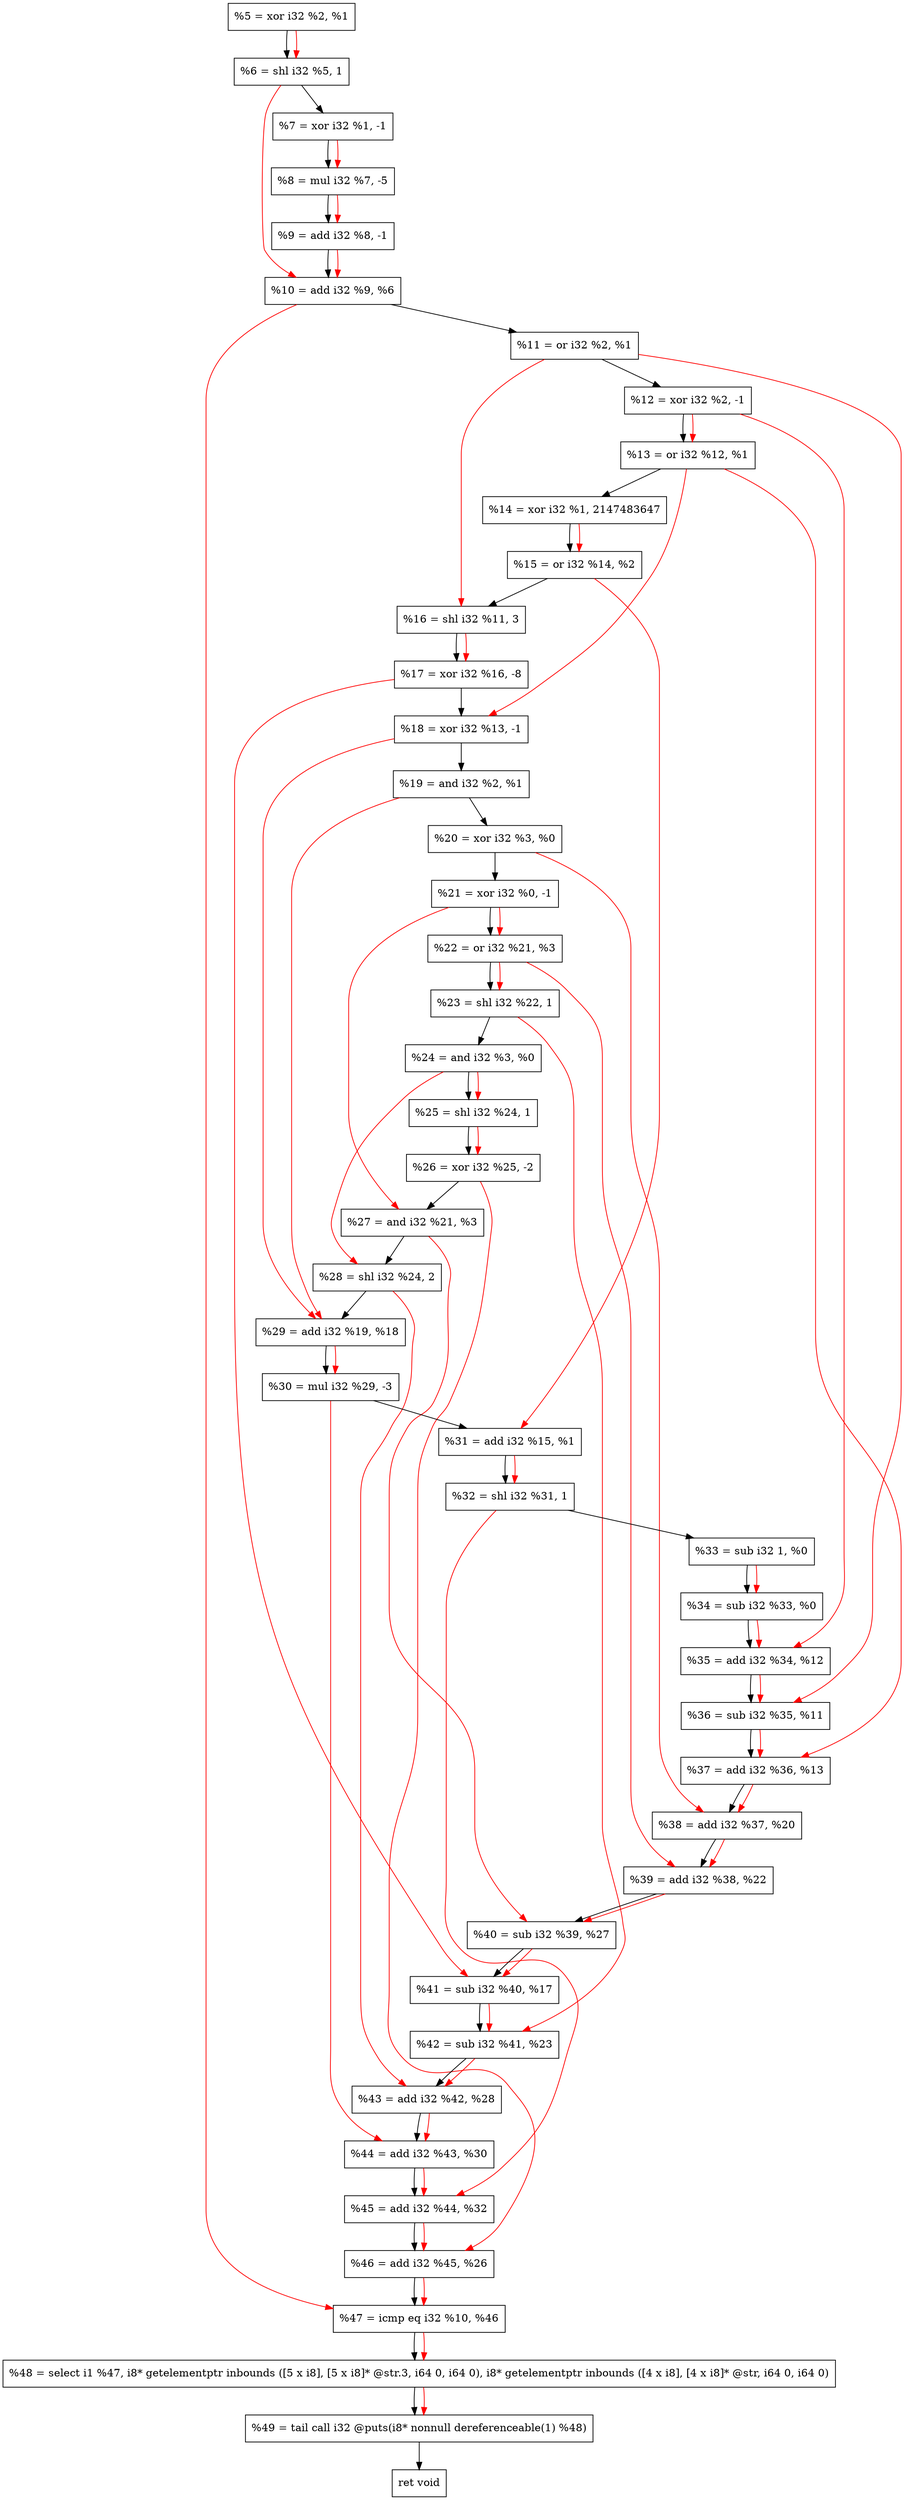 digraph "DFG for'crackme' function" {
	Node0x7d2b80[shape=record, label="  %5 = xor i32 %2, %1"];
	Node0x7d3200[shape=record, label="  %6 = shl i32 %5, 1"];
	Node0x7d32a0[shape=record, label="  %7 = xor i32 %1, -1"];
	Node0x7d3340[shape=record, label="  %8 = mul i32 %7, -5"];
	Node0x7d33b0[shape=record, label="  %9 = add i32 %8, -1"];
	Node0x7d3420[shape=record, label="  %10 = add i32 %9, %6"];
	Node0x7d3490[shape=record, label="  %11 = or i32 %2, %1"];
	Node0x7d3500[shape=record, label="  %12 = xor i32 %2, -1"];
	Node0x7d3570[shape=record, label="  %13 = or i32 %12, %1"];
	Node0x7d3610[shape=record, label="  %14 = xor i32 %1, 2147483647"];
	Node0x7d3680[shape=record, label="  %15 = or i32 %14, %2"];
	Node0x7d3720[shape=record, label="  %16 = shl i32 %11, 3"];
	Node0x7d37c0[shape=record, label="  %17 = xor i32 %16, -8"];
	Node0x7d3830[shape=record, label="  %18 = xor i32 %13, -1"];
	Node0x7d38a0[shape=record, label="  %19 = and i32 %2, %1"];
	Node0x7d3910[shape=record, label="  %20 = xor i32 %3, %0"];
	Node0x7d3980[shape=record, label="  %21 = xor i32 %0, -1"];
	Node0x7d39f0[shape=record, label="  %22 = or i32 %21, %3"];
	Node0x7d3a60[shape=record, label="  %23 = shl i32 %22, 1"];
	Node0x7d3ad0[shape=record, label="  %24 = and i32 %3, %0"];
	Node0x7d3b40[shape=record, label="  %25 = shl i32 %24, 1"];
	Node0x7d3be0[shape=record, label="  %26 = xor i32 %25, -2"];
	Node0x7d3c50[shape=record, label="  %27 = and i32 %21, %3"];
	Node0x7d3cf0[shape=record, label="  %28 = shl i32 %24, 2"];
	Node0x7d3d60[shape=record, label="  %29 = add i32 %19, %18"];
	Node0x7d3e00[shape=record, label="  %30 = mul i32 %29, -3"];
	Node0x7d3e70[shape=record, label="  %31 = add i32 %15, %1"];
	Node0x7d3ee0[shape=record, label="  %32 = shl i32 %31, 1"];
	Node0x7d4160[shape=record, label="  %33 = sub i32 1, %0"];
	Node0x7d41d0[shape=record, label="  %34 = sub i32 %33, %0"];
	Node0x7d4240[shape=record, label="  %35 = add i32 %34, %12"];
	Node0x7d42b0[shape=record, label="  %36 = sub i32 %35, %11"];
	Node0x7d4320[shape=record, label="  %37 = add i32 %36, %13"];
	Node0x7d4390[shape=record, label="  %38 = add i32 %37, %20"];
	Node0x7d4400[shape=record, label="  %39 = add i32 %38, %22"];
	Node0x7d4470[shape=record, label="  %40 = sub i32 %39, %27"];
	Node0x7d44e0[shape=record, label="  %41 = sub i32 %40, %17"];
	Node0x7d4550[shape=record, label="  %42 = sub i32 %41, %23"];
	Node0x7d45c0[shape=record, label="  %43 = add i32 %42, %28"];
	Node0x7d4630[shape=record, label="  %44 = add i32 %43, %30"];
	Node0x7d46a0[shape=record, label="  %45 = add i32 %44, %32"];
	Node0x7d4710[shape=record, label="  %46 = add i32 %45, %26"];
	Node0x7d4780[shape=record, label="  %47 = icmp eq i32 %10, %46"];
	Node0x773268[shape=record, label="  %48 = select i1 %47, i8* getelementptr inbounds ([5 x i8], [5 x i8]* @str.3, i64 0, i64 0), i8* getelementptr inbounds ([4 x i8], [4 x i8]* @str, i64 0, i64 0)"];
	Node0x7d4c20[shape=record, label="  %49 = tail call i32 @puts(i8* nonnull dereferenceable(1) %48)"];
	Node0x7d4c70[shape=record, label="  ret void"];
	Node0x7d2b80 -> Node0x7d3200;
	Node0x7d3200 -> Node0x7d32a0;
	Node0x7d32a0 -> Node0x7d3340;
	Node0x7d3340 -> Node0x7d33b0;
	Node0x7d33b0 -> Node0x7d3420;
	Node0x7d3420 -> Node0x7d3490;
	Node0x7d3490 -> Node0x7d3500;
	Node0x7d3500 -> Node0x7d3570;
	Node0x7d3570 -> Node0x7d3610;
	Node0x7d3610 -> Node0x7d3680;
	Node0x7d3680 -> Node0x7d3720;
	Node0x7d3720 -> Node0x7d37c0;
	Node0x7d37c0 -> Node0x7d3830;
	Node0x7d3830 -> Node0x7d38a0;
	Node0x7d38a0 -> Node0x7d3910;
	Node0x7d3910 -> Node0x7d3980;
	Node0x7d3980 -> Node0x7d39f0;
	Node0x7d39f0 -> Node0x7d3a60;
	Node0x7d3a60 -> Node0x7d3ad0;
	Node0x7d3ad0 -> Node0x7d3b40;
	Node0x7d3b40 -> Node0x7d3be0;
	Node0x7d3be0 -> Node0x7d3c50;
	Node0x7d3c50 -> Node0x7d3cf0;
	Node0x7d3cf0 -> Node0x7d3d60;
	Node0x7d3d60 -> Node0x7d3e00;
	Node0x7d3e00 -> Node0x7d3e70;
	Node0x7d3e70 -> Node0x7d3ee0;
	Node0x7d3ee0 -> Node0x7d4160;
	Node0x7d4160 -> Node0x7d41d0;
	Node0x7d41d0 -> Node0x7d4240;
	Node0x7d4240 -> Node0x7d42b0;
	Node0x7d42b0 -> Node0x7d4320;
	Node0x7d4320 -> Node0x7d4390;
	Node0x7d4390 -> Node0x7d4400;
	Node0x7d4400 -> Node0x7d4470;
	Node0x7d4470 -> Node0x7d44e0;
	Node0x7d44e0 -> Node0x7d4550;
	Node0x7d4550 -> Node0x7d45c0;
	Node0x7d45c0 -> Node0x7d4630;
	Node0x7d4630 -> Node0x7d46a0;
	Node0x7d46a0 -> Node0x7d4710;
	Node0x7d4710 -> Node0x7d4780;
	Node0x7d4780 -> Node0x773268;
	Node0x773268 -> Node0x7d4c20;
	Node0x7d4c20 -> Node0x7d4c70;
edge [color=red]
	Node0x7d2b80 -> Node0x7d3200;
	Node0x7d32a0 -> Node0x7d3340;
	Node0x7d3340 -> Node0x7d33b0;
	Node0x7d33b0 -> Node0x7d3420;
	Node0x7d3200 -> Node0x7d3420;
	Node0x7d3500 -> Node0x7d3570;
	Node0x7d3610 -> Node0x7d3680;
	Node0x7d3490 -> Node0x7d3720;
	Node0x7d3720 -> Node0x7d37c0;
	Node0x7d3570 -> Node0x7d3830;
	Node0x7d3980 -> Node0x7d39f0;
	Node0x7d39f0 -> Node0x7d3a60;
	Node0x7d3ad0 -> Node0x7d3b40;
	Node0x7d3b40 -> Node0x7d3be0;
	Node0x7d3980 -> Node0x7d3c50;
	Node0x7d3ad0 -> Node0x7d3cf0;
	Node0x7d38a0 -> Node0x7d3d60;
	Node0x7d3830 -> Node0x7d3d60;
	Node0x7d3d60 -> Node0x7d3e00;
	Node0x7d3680 -> Node0x7d3e70;
	Node0x7d3e70 -> Node0x7d3ee0;
	Node0x7d4160 -> Node0x7d41d0;
	Node0x7d41d0 -> Node0x7d4240;
	Node0x7d3500 -> Node0x7d4240;
	Node0x7d4240 -> Node0x7d42b0;
	Node0x7d3490 -> Node0x7d42b0;
	Node0x7d42b0 -> Node0x7d4320;
	Node0x7d3570 -> Node0x7d4320;
	Node0x7d4320 -> Node0x7d4390;
	Node0x7d3910 -> Node0x7d4390;
	Node0x7d4390 -> Node0x7d4400;
	Node0x7d39f0 -> Node0x7d4400;
	Node0x7d4400 -> Node0x7d4470;
	Node0x7d3c50 -> Node0x7d4470;
	Node0x7d4470 -> Node0x7d44e0;
	Node0x7d37c0 -> Node0x7d44e0;
	Node0x7d44e0 -> Node0x7d4550;
	Node0x7d3a60 -> Node0x7d4550;
	Node0x7d4550 -> Node0x7d45c0;
	Node0x7d3cf0 -> Node0x7d45c0;
	Node0x7d45c0 -> Node0x7d4630;
	Node0x7d3e00 -> Node0x7d4630;
	Node0x7d4630 -> Node0x7d46a0;
	Node0x7d3ee0 -> Node0x7d46a0;
	Node0x7d46a0 -> Node0x7d4710;
	Node0x7d3be0 -> Node0x7d4710;
	Node0x7d3420 -> Node0x7d4780;
	Node0x7d4710 -> Node0x7d4780;
	Node0x7d4780 -> Node0x773268;
	Node0x773268 -> Node0x7d4c20;
}
